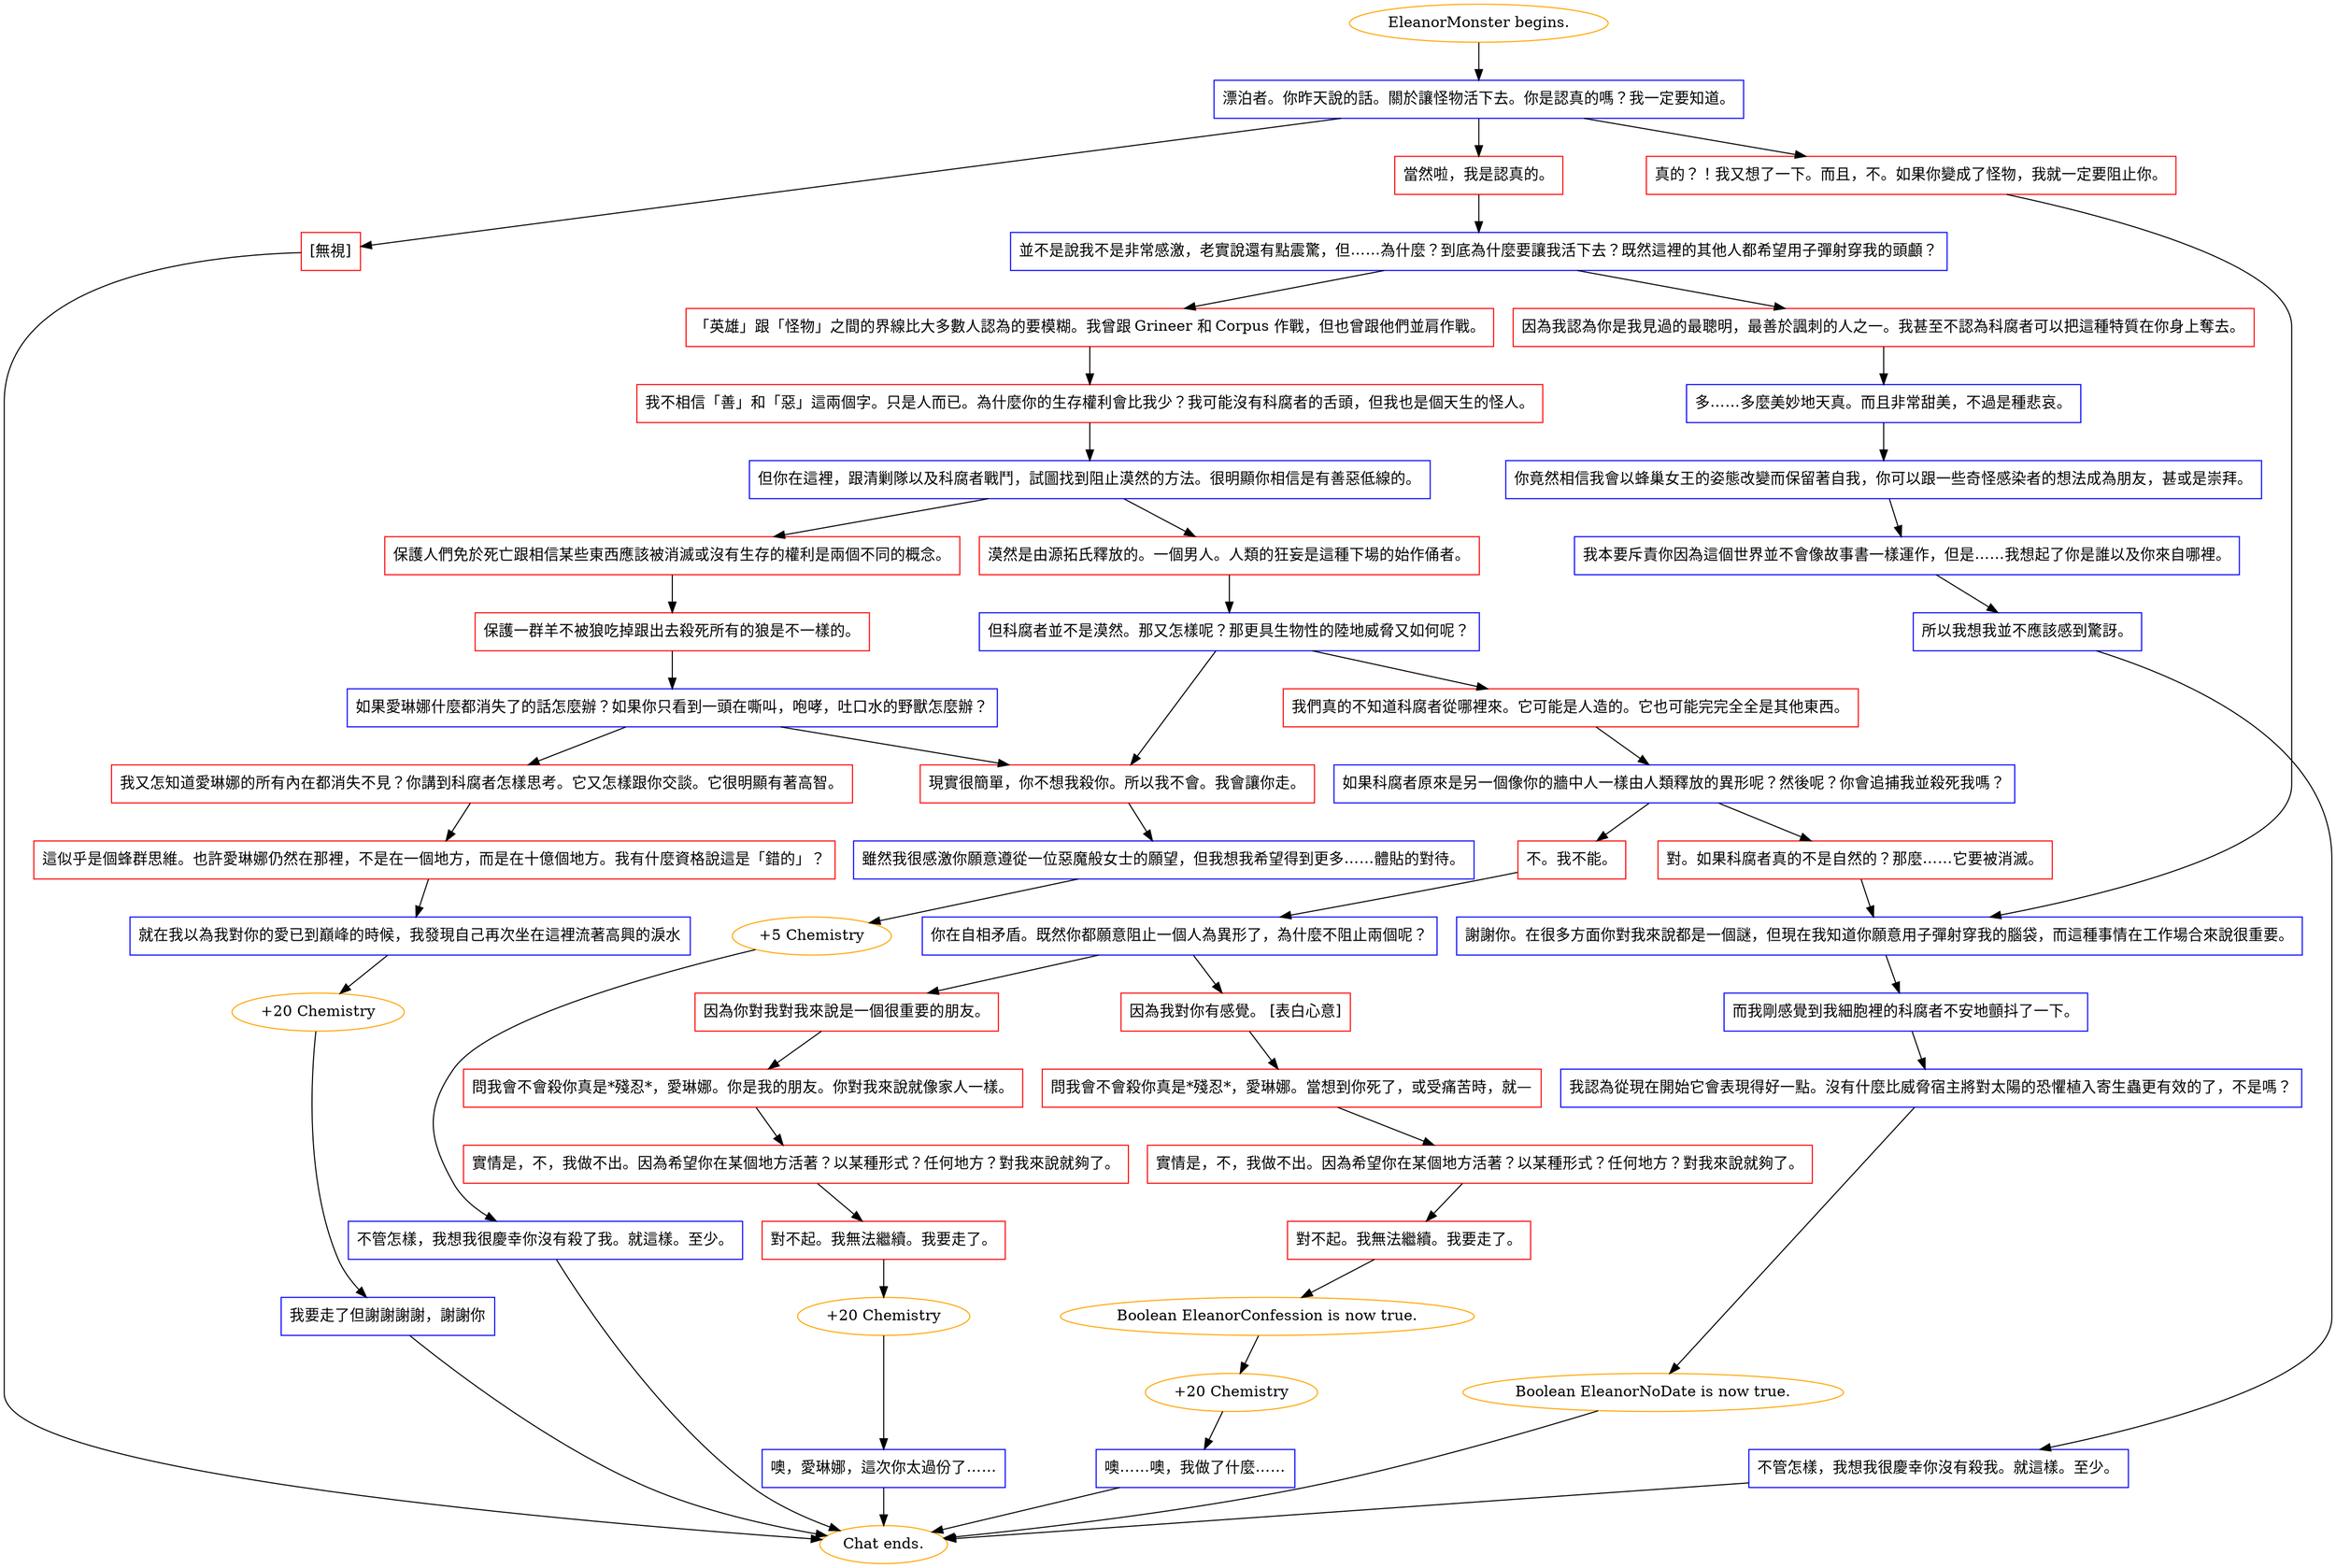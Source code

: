 digraph {
	"EleanorMonster begins." [color=orange];
		"EleanorMonster begins." -> j1857297722;
	j1857297722 [label="漂泊者。你昨天說的話。關於讓怪物活下去。你是認真的嗎？我一定要知道。",shape=box,color=blue];
		j1857297722 -> j2156843595;
		j1857297722 -> j4152674698;
		j1857297722 -> j3102889003;
	j2156843595 [label="當然啦，我是認真的。",shape=box,color=red];
		j2156843595 -> j2711080307;
	j4152674698 [label="真的？！我又想了一下。而且，不。如果你變成了怪物，我就一定要阻止你。",shape=box,color=red];
		j4152674698 -> j115971166;
	j3102889003 [label="[無視]",shape=box,color=red];
		j3102889003 -> "Chat ends.";
	j2711080307 [label="並不是說我不是非常感激，老實說還有點震驚，但……為什麼？到底為什麼要讓我活下去？既然這裡的其他人都希望用子彈射穿我的頭顱？",shape=box,color=blue];
		j2711080307 -> j1969771782;
		j2711080307 -> j509817571;
	j115971166 [label="謝謝你。在很多方面你對我來說都是一個謎，但現在我知道你願意用子彈射穿我的腦袋，而這種事情在工作場合來說很重要。",shape=box,color=blue];
		j115971166 -> j1975682526;
	"Chat ends." [color=orange];
	j1969771782 [label="「英雄」跟「怪物」之間的界線比大多數人認為的要模糊。我曾跟 Grineer 和 Corpus 作戰，但也曾跟他們並肩作戰。",shape=box,color=red];
		j1969771782 -> j2694919315;
	j509817571 [label="因為我認為你是我見過的最聰明，最善於諷刺的人之一。我甚至不認為科腐者可以把這種特質在你身上奪去。",shape=box,color=red];
		j509817571 -> j3501941307;
	j1975682526 [label="而我剛感覺到我細胞裡的科腐者不安地顫抖了一下。",shape=box,color=blue];
		j1975682526 -> j2771767545;
	j2694919315 [label="我不相信「善」和「惡」這兩個字。只是人而已。為什麼你的生存權利會比我少？我可能沒有科腐者的舌頭，但我也是個天生的怪人。",shape=box,color=red];
		j2694919315 -> j1304455355;
	j3501941307 [label="多……多麼美妙地天真。而且非常甜美，不過是種悲哀。",shape=box,color=blue];
		j3501941307 -> j1850756197;
	j2771767545 [label="我認為從現在開始它會表現得好一點。沒有什麼比威脅宿主將對太陽的恐懼植入寄生蟲更有效的了，不是嗎？",shape=box,color=blue];
		j2771767545 -> j2728200779;
	j1304455355 [label="但你在這裡，跟清剿隊以及科腐者戰鬥，試圖找到阻止漠然的方法。很明顯你相信是有善惡低線的。",shape=box,color=blue];
		j1304455355 -> j3136210353;
		j1304455355 -> j904453885;
	j1850756197 [label="你竟然相信我會以蜂巢女王的姿態改變而保留著自我，你可以跟一些奇怪感染者的想法成為朋友，甚或是崇拜。",shape=box,color=blue];
		j1850756197 -> j2656684165;
	j2728200779 [label="Boolean EleanorNoDate is now true.",color=orange];
		j2728200779 -> "Chat ends.";
	j3136210353 [label="漠然是由源拓氏釋放的。一個男人。人類的狂妄是這種下場的始作俑者。",shape=box,color=red];
		j3136210353 -> j2290725418;
	j904453885 [label="保護人們免於死亡跟相信某些東西應該被消滅或沒有生存的權利是兩個不同的概念。",shape=box,color=red];
		j904453885 -> j2757227037;
	j2656684165 [label="我本要斥責你因為這個世界並不會像故事書一樣運作，但是……我想起了你是誰以及你來自哪裡。",shape=box,color=blue];
		j2656684165 -> j1239964510;
	j2290725418 [label="但科腐者並不是漠然。那又怎樣呢？那更具生物性的陸地威脅又如何呢？",shape=box,color=blue];
		j2290725418 -> j1410664997;
		j2290725418 -> j354116146;
	j2757227037 [label="保護一群羊不被狼吃掉跟出去殺死所有的狼是不一樣的。",shape=box,color=red];
		j2757227037 -> j873686044;
	j1239964510 [label="所以我想我並不應該感到驚訝。",shape=box,color=blue];
		j1239964510 -> j3964001029;
	j1410664997 [label="我們真的不知道科腐者從哪裡來。它可能是人造的。它也可能完完全全是其他東西。",shape=box,color=red];
		j1410664997 -> j4168434302;
	j354116146 [label="現實很簡單，你不想我殺你。所以我不會。我會讓你走。",shape=box,color=red];
		j354116146 -> j2318021790;
	j873686044 [label="如果愛琳娜什麼都消失了的話怎麼辦？如果你只看到一頭在嘶叫，咆哮，吐口水的野獸怎麼辦？",shape=box,color=blue];
		j873686044 -> j2309305843;
		j873686044 -> j354116146;
	j3964001029 [label="不管怎樣，我想我很慶幸你沒有殺我。就這樣。至少。",shape=box,color=blue];
		j3964001029 -> "Chat ends.";
	j4168434302 [label="如果科腐者原來是另一個像你的牆中人一樣由人類釋放的異形呢？然後呢？你會追捕我並殺死我嗎？",shape=box,color=blue];
		j4168434302 -> j2398105727;
		j4168434302 -> j2549028380;
	j2318021790 [label="雖然我很感激你願意遵從一位惡魔般女士的願望，但我想我希望得到更多……體貼的對待。",shape=box,color=blue];
		j2318021790 -> j1326370933;
	j2309305843 [label="我又怎知道愛琳娜的所有內在都消失不見？你講到科腐者怎樣思考。它又怎樣跟你交談。它很明顯有著高智。",shape=box,color=red];
		j2309305843 -> j1950811184;
	j2398105727 [label="不。我不能。",shape=box,color=red];
		j2398105727 -> j184372642;
	j2549028380 [label="對。如果科腐者真的不是自然的？那麼……它要被消滅。",shape=box,color=red];
		j2549028380 -> j115971166;
	j1326370933 [label="+5 Chemistry",color=orange];
		j1326370933 -> j2231727880;
	j1950811184 [label="這似乎是個蜂群思維。也許愛琳娜仍然在那裡，不是在一個地方，而是在十億個地方。我有什麼資格說這是「錯的」？",shape=box,color=red];
		j1950811184 -> j201689257;
	j184372642 [label="你在自相矛盾。既然你都願意阻止一個人為異形了，為什麼不阻止兩個呢？",shape=box,color=blue];
		j184372642 -> j1966366649;
		j184372642 -> j1670605269;
	j2231727880 [label="不管怎樣，我想我很慶幸你沒有殺了我。就這樣。至少。",shape=box,color=blue];
		j2231727880 -> "Chat ends.";
	j201689257 [label="就在我以為我對你的愛已到巔峰的時候，我發現自己再次坐在這裡流著高興的淚水",shape=box,color=blue];
		j201689257 -> j565587471;
	j1966366649 [label="因為我對你有感覺。 [表白心意]",shape=box,color=red];
		j1966366649 -> j1947002051;
	j1670605269 [label="因為你對我對我來說是一個很重要的朋友。",shape=box,color=red];
		j1670605269 -> j3525308127;
	j565587471 [label="+20 Chemistry",color=orange];
		j565587471 -> j967906757;
	j1947002051 [label="問我會不會殺你真是*殘忍*，愛琳娜。當想到你死了，或受痛苦時，就—",shape=box,color=red];
		j1947002051 -> j76507450;
	j3525308127 [label="問我會不會殺你真是*殘忍*，愛琳娜。你是我的朋友。你對我來說就像家人一樣。",shape=box,color=red];
		j3525308127 -> j1588101044;
	j967906757 [label="我要走了但謝謝謝謝，謝謝你",shape=box,color=blue];
		j967906757 -> "Chat ends.";
	j76507450 [label="實情是，不，我做不出。因為希望你在某個地方活著？以某種形式？任何地方？對我來說就夠了。",shape=box,color=red];
		j76507450 -> j2671021845;
	j1588101044 [label="實情是，不，我做不出。因為希望你在某個地方活著？以某種形式？任何地方？對我來說就夠了。",shape=box,color=red];
		j1588101044 -> j2616466678;
	j2671021845 [label="對不起。我無法繼續。我要走了。",shape=box,color=red];
		j2671021845 -> j294945322;
	j2616466678 [label="對不起。我無法繼續。我要走了。",shape=box,color=red];
		j2616466678 -> j13758245;
	j294945322 [label="Boolean EleanorConfession is now true.",color=orange];
		j294945322 -> j1101120295;
	j13758245 [label="+20 Chemistry",color=orange];
		j13758245 -> j37700664;
	j1101120295 [label="+20 Chemistry",color=orange];
		j1101120295 -> j3084780420;
	j37700664 [label="噢，愛琳娜，這次你太過份了……",shape=box,color=blue];
		j37700664 -> "Chat ends.";
	j3084780420 [label="噢……噢，我做了什麼……",shape=box,color=blue];
		j3084780420 -> "Chat ends.";
}
